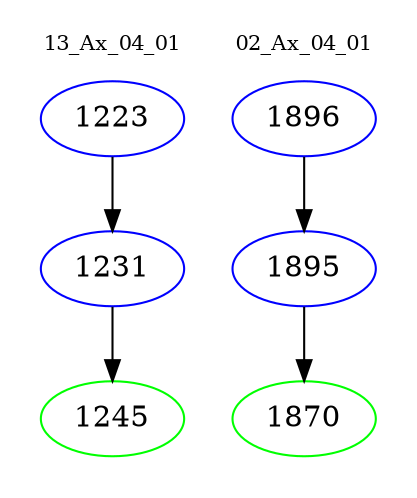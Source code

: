 digraph{
subgraph cluster_0 {
color = white
label = "13_Ax_04_01";
fontsize=10;
T0_1223 [label="1223", color="blue"]
T0_1223 -> T0_1231 [color="black"]
T0_1231 [label="1231", color="blue"]
T0_1231 -> T0_1245 [color="black"]
T0_1245 [label="1245", color="green"]
}
subgraph cluster_1 {
color = white
label = "02_Ax_04_01";
fontsize=10;
T1_1896 [label="1896", color="blue"]
T1_1896 -> T1_1895 [color="black"]
T1_1895 [label="1895", color="blue"]
T1_1895 -> T1_1870 [color="black"]
T1_1870 [label="1870", color="green"]
}
}
